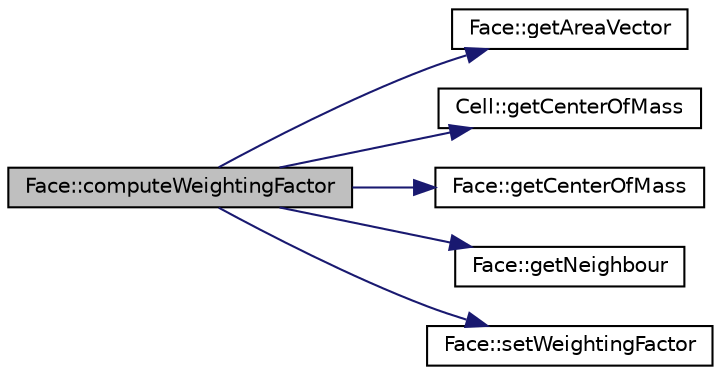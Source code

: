 digraph "Face::computeWeightingFactor"
{
 // LATEX_PDF_SIZE
  edge [fontname="Helvetica",fontsize="10",labelfontname="Helvetica",labelfontsize="10"];
  node [fontname="Helvetica",fontsize="10",shape=record];
  rankdir="LR";
  Node1 [label="Face::computeWeightingFactor",height=0.2,width=0.4,color="black", fillcolor="grey75", style="filled", fontcolor="black",tooltip="Computation of cells face weighting factor, ."];
  Node1 -> Node2 [color="midnightblue",fontsize="10",style="solid",fontname="Helvetica"];
  Node2 [label="Face::getAreaVector",height=0.2,width=0.4,color="black", fillcolor="white", style="filled",URL="$classFace.html#adb84ea7c362dfcf1e7e8f350f47593c0",tooltip=" "];
  Node1 -> Node3 [color="midnightblue",fontsize="10",style="solid",fontname="Helvetica"];
  Node3 [label="Cell::getCenterOfMass",height=0.2,width=0.4,color="black", fillcolor="white", style="filled",URL="$classCell.html#a2b454c65d710f2c8d552d8110853515f",tooltip=" "];
  Node1 -> Node4 [color="midnightblue",fontsize="10",style="solid",fontname="Helvetica"];
  Node4 [label="Face::getCenterOfMass",height=0.2,width=0.4,color="black", fillcolor="white", style="filled",URL="$classFace.html#ae92dcf0e836f4214917cde6c73b4692d",tooltip=" "];
  Node1 -> Node5 [color="midnightblue",fontsize="10",style="solid",fontname="Helvetica"];
  Node5 [label="Face::getNeighbour",height=0.2,width=0.4,color="black", fillcolor="white", style="filled",URL="$classFace.html#a33743516939cc902d33a0845f2ce53db",tooltip=" "];
  Node1 -> Node6 [color="midnightblue",fontsize="10",style="solid",fontname="Helvetica"];
  Node6 [label="Face::setWeightingFactor",height=0.2,width=0.4,color="black", fillcolor="white", style="filled",URL="$classFace.html#a02ea1825ef75e1e92760008aeb2c6fd4",tooltip=" "];
}
